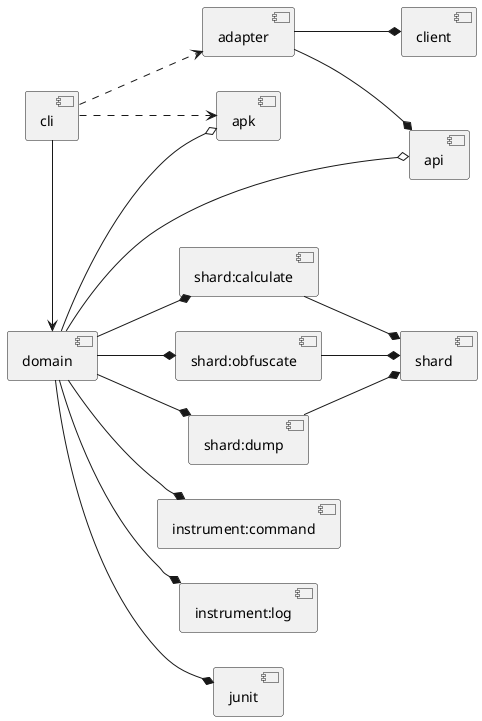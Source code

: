 @startuml

left to right direction

[cli] ..> [adapter]
[cli] ..> [apk]
[cli] -right-> [domain]

[adapter] --* [client]
[adapter] --* [api]

[domain] --o [api]
[domain] --o [apk]

[domain] --* [shard:calculate]
[domain] --* [shard:obfuscate]
[domain] --* [shard:dump]
[domain] --* [instrument:command]
[domain] --* [instrument:log]
[domain] --* [junit]

[shard:dump] --* [shard]
[shard:calculate] --* [shard]
[shard:obfuscate] --* [shard]

@enduml
